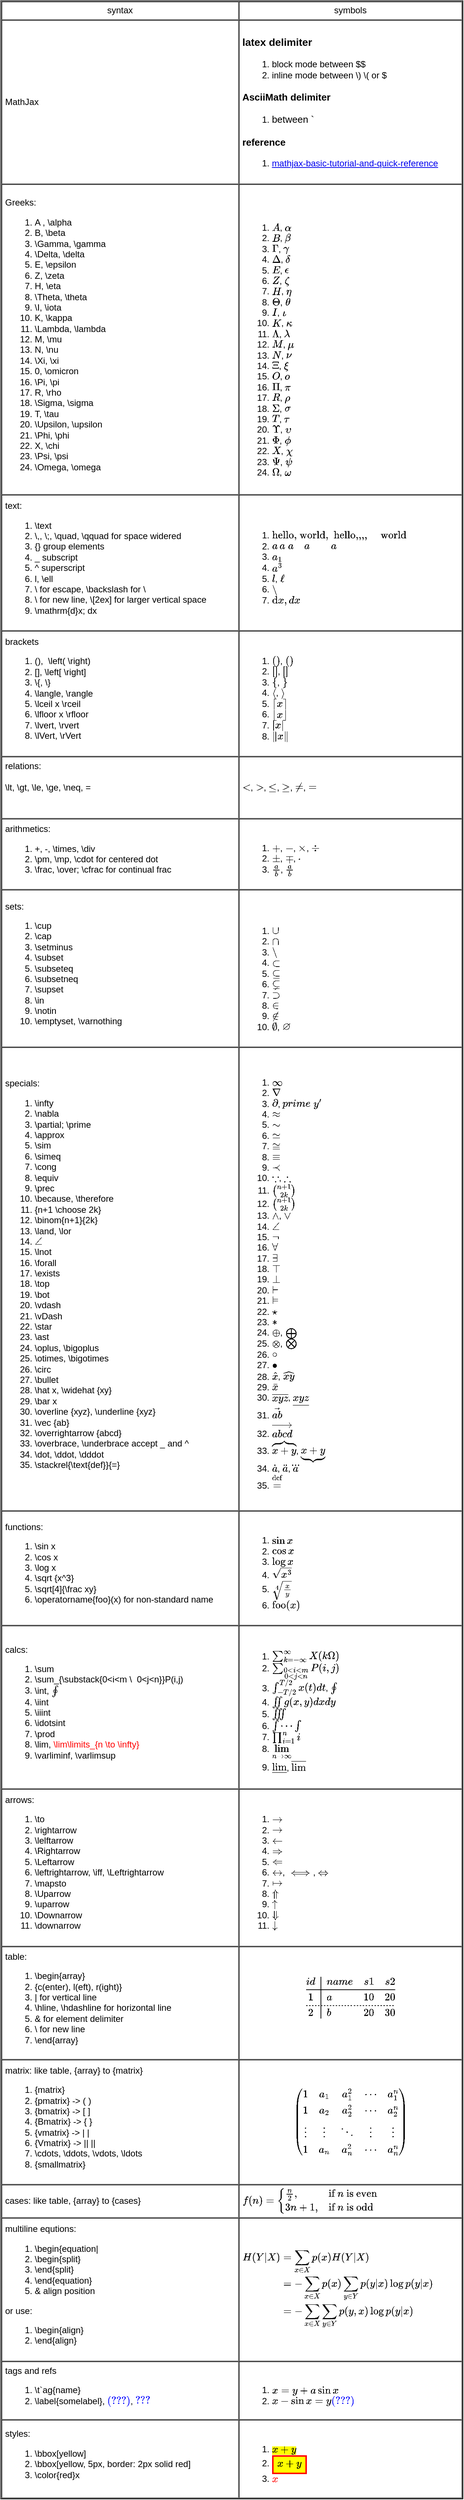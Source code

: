 <mxfile version="13.1.3">
    <diagram id="e1jyXzUk6MKMNf2lq4nU" name="MathJax">
        <mxGraphModel dx="1081" dy="570" grid="0" gridSize="10" guides="1" tooltips="1" connect="1" arrows="1" fold="1" page="1" pageScale="1" pageWidth="827" pageHeight="1169" math="1" shadow="0">
            <root>
                <mxCell id="n3UmtM9tL3a9svDdBCAt-0"/>
                <mxCell id="n3UmtM9tL3a9svDdBCAt-1" parent="n3UmtM9tL3a9svDdBCAt-0"/>
                <mxCell id="n3UmtM9tL3a9svDdBCAt-14" value="&lt;table cellpadding=&quot;4&quot; cellspacing=&quot;0&quot; border=&quot;1&quot; style=&quot;font-size: 1em ; width: 100% ; height: 100%&quot;&gt;&lt;tbody&gt;&lt;tr&gt;&lt;th style=&quot;text-align: center&quot;&gt;&lt;span style=&quot;font-weight: normal&quot;&gt;syntax&lt;/span&gt;&lt;/th&gt;&lt;th style=&quot;text-align: center&quot;&gt;&lt;span style=&quot;font-weight: normal&quot;&gt;symbols&lt;/span&gt;&lt;/th&gt;&lt;/tr&gt;&lt;tr&gt;&lt;td&gt;MathJax&lt;/td&gt;&lt;td&gt;&lt;h3&gt;latex delimiter&lt;/h3&gt;&lt;ol&gt;&lt;li&gt;block mode between&amp;nbsp;$$&lt;/li&gt;&lt;li&gt;inline mode between&amp;nbsp;\) \( or $&lt;/li&gt;&lt;/ol&gt;&lt;h3&gt;&lt;span style=&quot;font-size: 13px&quot;&gt;AsciiMath delimiter&lt;/span&gt;&lt;/h3&gt;&lt;div&gt;&lt;ol&gt;&lt;li&gt;&lt;span style=&quot;font-size: 13px&quot;&gt;between &lt;span&gt;`&lt;/span&gt;&lt;br&gt;&lt;/span&gt;&lt;/li&gt;&lt;/ol&gt;&lt;h3&gt;&lt;span style=&quot;font-size: 13px&quot;&gt;reference&lt;/span&gt;&lt;/h3&gt;&lt;/div&gt;&lt;div&gt;&lt;ol&gt;&lt;li&gt;&lt;a href=&quot;https://math.meta.stackexchange.com/questions/5020/mathjax-basic-tutorial-and-quick-reference&quot;&gt;mathjax-basic-tutorial-and-quick-reference&lt;/a&gt;&lt;/li&gt;&lt;/ol&gt;&lt;/div&gt;&lt;/td&gt;&lt;/tr&gt;&lt;tr&gt;&lt;td&gt;Greeks:&lt;br&gt;&lt;ol&gt;&lt;li&gt;A , \alpha&lt;/li&gt;&lt;li&gt;B, \beta&lt;/li&gt;&lt;li&gt;\Gamma, \gamma&lt;/li&gt;&lt;li&gt;\Delta, \delta&lt;/li&gt;&lt;li&gt;E, \epsilon&lt;/li&gt;&lt;li&gt;Z, \zeta&lt;/li&gt;&lt;li&gt;H, \eta&lt;/li&gt;&lt;li&gt;\Theta, \theta&lt;/li&gt;&lt;li&gt;\I, \iota&lt;/li&gt;&lt;li&gt;K, \kappa&lt;/li&gt;&lt;li&gt;\Lambda, \lambda&lt;/li&gt;&lt;li&gt;M, \mu&lt;/li&gt;&lt;li&gt;N, \nu&lt;/li&gt;&lt;li&gt;\Xi, \xi&lt;/li&gt;&lt;li&gt;0, \omicron&lt;/li&gt;&lt;li&gt;\Pi, \pi&lt;/li&gt;&lt;li&gt;R, \rho&lt;/li&gt;&lt;li&gt;\Sigma, \sigma&lt;/li&gt;&lt;li&gt;T, \tau&lt;/li&gt;&lt;li&gt;\Upsilon, \upsilon&lt;/li&gt;&lt;li&gt;\Phi, \phi&lt;/li&gt;&lt;li&gt;X, \chi&lt;/li&gt;&lt;li&gt;\Psi, \psi&lt;/li&gt;&lt;li&gt;\Omega, \omega&lt;/li&gt;&lt;/ol&gt;&lt;/td&gt;&lt;td&gt;&lt;br&gt;&lt;br&gt;&lt;ol&gt;&lt;li&gt;\(A\), \(\alpha\)&lt;/li&gt;&lt;li&gt;\(B\), \(\beta\)&lt;/li&gt;&lt;li&gt;\(\Gamma\), \(\gamma\)&lt;/li&gt;&lt;li&gt;\(\Delta\), \(\delta\)&lt;/li&gt;&lt;li&gt;\(E\), \(\epsilon\)&lt;/li&gt;&lt;li&gt;\(Z\), \(\zeta\)&lt;/li&gt;&lt;li&gt;\(H\), \(\eta\)&lt;/li&gt;&lt;li&gt;\(\Theta\), \(\theta\)&lt;/li&gt;&lt;li&gt;\(I\), \(\iota\)&lt;/li&gt;&lt;li&gt;\(K\), \(\kappa\)&lt;/li&gt;&lt;li&gt;\(\Lambda\), \(\lambda\)&lt;/li&gt;&lt;li&gt;\(M\), \(\mu\)&lt;/li&gt;&lt;li&gt;\(N\), \(\nu\)&lt;/li&gt;&lt;li&gt;\(\Xi\), \(\xi\)&lt;/li&gt;&lt;li&gt;\(O\), \(\omicron\)&lt;/li&gt;&lt;li&gt;\(\Pi\), \(\pi\)&lt;/li&gt;&lt;li&gt;\(R\), \(\rho\)&lt;/li&gt;&lt;li&gt;\(\Sigma\), \(\sigma\)&lt;/li&gt;&lt;li&gt;\(T\), \(\tau\)&lt;/li&gt;&lt;li&gt;\(\Upsilon\), \(\upsilon\)&lt;/li&gt;&lt;li&gt;\(\Phi\), \(\phi\)&lt;/li&gt;&lt;li&gt;\(X\), \(\chi\)&lt;/li&gt;&lt;li&gt;\(\Psi\), \(\psi\)&lt;/li&gt;&lt;li&gt;\(\Omega\), \(\omega\)&lt;/li&gt;&lt;/ol&gt;&lt;/td&gt;&lt;/tr&gt;&lt;tr&gt;&lt;td&gt;text:&lt;br&gt;&lt;ol&gt;&lt;li&gt;\text&lt;/li&gt;&lt;li&gt;\,, \;, \quad, \qquad for space widered&lt;/li&gt;&lt;li&gt;{} group elements&lt;/li&gt;&lt;li&gt;_ subscript&lt;/li&gt;&lt;li&gt;^ superscript&lt;/li&gt;&lt;li&gt;l, \ell&lt;/li&gt;&lt;li&gt;\ for escape, \backslash for \&lt;/li&gt;&lt;li&gt;\\ for new line, \\[2ex] for larger vertical space&lt;/li&gt;&lt;li&gt;\mathrm{d}x; dx&lt;/li&gt;&lt;/ol&gt;&lt;/td&gt;&lt;td&gt;&lt;br&gt;&lt;ol&gt;&lt;li&gt;\(\text{hello, world,&amp;nbsp; hello,,,,&amp;nbsp; &amp;nbsp; &amp;nbsp;world}\)&lt;/li&gt;&lt;li&gt;\(a\, a\; a\quad a \qquad a\)&lt;/li&gt;&lt;li&gt;\(a_1\)&lt;/li&gt;&lt;li&gt;\(a^3\)&lt;/li&gt;&lt;li&gt;\(l\), \(\ell\)&lt;/li&gt;&lt;li&gt;\(\backslash\)&lt;/li&gt;&lt;li&gt;\(\mathrm{d}x, dx\)&lt;/li&gt;&lt;/ol&gt;&lt;/td&gt;&lt;/tr&gt;&lt;tr&gt;&lt;td&gt;brackets&lt;br&gt;&lt;ol&gt;&lt;li&gt;(),&amp;nbsp; \left( \right)&lt;/li&gt;&lt;li&gt;[], \left[ \right]&lt;/li&gt;&lt;li&gt;\{, \}&lt;/li&gt;&lt;li&gt;\langle, \rangle&lt;/li&gt;&lt;li&gt;\lceil x \rceil&lt;/li&gt;&lt;li&gt;\lfloor x \rfloor&lt;/li&gt;&lt;li&gt;\lvert, \rvert&lt;/li&gt;&lt;li&gt;\lVert, \rVert&lt;/li&gt;&lt;/ol&gt;&lt;/td&gt;&lt;td&gt;&lt;br&gt;&lt;ol&gt;&lt;li&gt;\(()\), \(\left(\right)\)&lt;/li&gt;&lt;li&gt;\([]\), \(\left[ \right]\)&lt;/li&gt;&lt;li&gt;\(\{\), \(\}\)&lt;/li&gt;&lt;li&gt;\(\langle\), \(\rangle\)&lt;/li&gt;&lt;li&gt;\(\lceil x \rceil\)&lt;/li&gt;&lt;li&gt;\(\lfloor x \rfloor\)&lt;/li&gt;&lt;li&gt;\(\lvert x \rvert\)&lt;/li&gt;&lt;li&gt;\(\lVert x \rVert\)&lt;/li&gt;&lt;/ol&gt;&lt;/td&gt;&lt;/tr&gt;&lt;tr&gt;&lt;td&gt;relations:&lt;br&gt;&lt;br&gt;\lt, \gt, \le, \ge, \neq, =&lt;br&gt;&lt;br&gt;&lt;br&gt;&lt;/td&gt;&lt;td&gt;\(\lt\), \(\gt\), \(\le\), \(\ge\), \(\neq\), \(=\)&lt;/td&gt;&lt;/tr&gt;&lt;tr&gt;&lt;td&gt;arithmetics:&lt;ol&gt;&lt;li&gt;+, -, \times, \div&lt;/li&gt;&lt;li&gt;\pm, \mp, \cdot for centered dot&lt;/li&gt;&lt;li&gt;\frac, \over; \cfrac for continual frac&lt;/li&gt;&lt;/ol&gt;&lt;/td&gt;&lt;td&gt;&lt;div&gt;&lt;br&gt;&lt;/div&gt;&lt;ol&gt;&lt;li&gt;\(+\), \(-\), \(\times\), \(\div\)&lt;/li&gt;&lt;li&gt;\(\pm\), \(\mp\), \(\cdot\)&lt;/li&gt;&lt;li&gt;\(\frac ab\), \(a \over b\)&lt;/li&gt;&lt;/ol&gt;&lt;/td&gt;&lt;/tr&gt;&lt;tr&gt;&lt;td&gt;sets:&lt;br&gt;&lt;ol&gt;&lt;li&gt;\cup&lt;/li&gt;&lt;li&gt;\cap&lt;/li&gt;&lt;li&gt;\setminus&lt;/li&gt;&lt;li&gt;\subset&lt;/li&gt;&lt;li&gt;\subseteq&lt;/li&gt;&lt;li&gt;\subsetneq&lt;/li&gt;&lt;li&gt;\supset&lt;/li&gt;&lt;li&gt;\in&lt;/li&gt;&lt;li&gt;\notin&lt;/li&gt;&lt;li&gt;\emptyset, \varnothing&lt;/li&gt;&lt;/ol&gt;&lt;/td&gt;&lt;td&gt;&lt;br&gt;&lt;br&gt;&lt;ol&gt;&lt;li&gt;\(\cup\)&lt;/li&gt;&lt;li&gt;\(\cap\)&lt;/li&gt;&lt;li&gt;\(\setminus\)&lt;/li&gt;&lt;li&gt;\(\subset\)&lt;/li&gt;&lt;li&gt;\(\subseteq\)&lt;/li&gt;&lt;li&gt;\(\subsetneq\)&lt;/li&gt;&lt;li&gt;\(\supset\)&lt;/li&gt;&lt;li&gt;\(\in\)&lt;/li&gt;&lt;li&gt;\(\notin\)&lt;/li&gt;&lt;li&gt;\(\emptyset\), \(\varnothing\)&lt;/li&gt;&lt;/ol&gt;&lt;/td&gt;&lt;/tr&gt;&lt;tr&gt;&lt;td&gt;specials:&lt;br&gt;&lt;ol&gt;&lt;li&gt;\infty&lt;/li&gt;&lt;li&gt;\nabla&lt;/li&gt;&lt;li&gt;\partial; \prime&lt;/li&gt;&lt;li&gt;\approx&lt;/li&gt;&lt;li&gt;\sim&lt;/li&gt;&lt;li&gt;\simeq&lt;/li&gt;&lt;li&gt;\cong&lt;/li&gt;&lt;li&gt;\equiv&lt;/li&gt;&lt;li&gt;\prec&lt;/li&gt;&lt;li&gt;\because, \therefore&lt;/li&gt;&lt;li&gt;{n+1 \choose 2k}&lt;/li&gt;&lt;li&gt;\binom{n+1}{2k}&lt;/li&gt;&lt;li&gt;\land, \lor&lt;/li&gt;&lt;li&gt;\(\angle\)&lt;/li&gt;&lt;li&gt;\lnot&lt;/li&gt;&lt;li&gt;\forall&lt;/li&gt;&lt;li&gt;\exists&lt;/li&gt;&lt;li&gt;\top&lt;/li&gt;&lt;li&gt;\bot&lt;/li&gt;&lt;li&gt;\vdash&lt;/li&gt;&lt;li&gt;\vDash&lt;/li&gt;&lt;li&gt;\star&lt;/li&gt;&lt;li&gt;\ast&lt;/li&gt;&lt;li&gt;\oplus, \bigoplus&lt;/li&gt;&lt;li&gt;\otimes, \bigotimes&lt;/li&gt;&lt;li&gt;\circ&lt;/li&gt;&lt;li&gt;\bullet&lt;/li&gt;&lt;li&gt;\hat x, \widehat {xy}&lt;/li&gt;&lt;li&gt;\bar x&lt;/li&gt;&lt;li&gt;\overline {xyz}, \underline {xyz}&lt;/li&gt;&lt;li&gt;\vec {ab}&lt;/li&gt;&lt;li&gt;\overrightarrow {abcd}&lt;/li&gt;&lt;li&gt;\overbrace, \underbrace accept _ and ^&lt;/li&gt;&lt;li&gt;\dot, \ddot, \dddot&lt;/li&gt;&lt;li&gt;\stackrel{\text{def}}{=}&lt;/li&gt;&lt;/ol&gt;&lt;/td&gt;&lt;td&gt;&lt;br&gt;&lt;ol&gt;&lt;li&gt;\(\infty\)&lt;/li&gt;&lt;li&gt;\(\nabla\)&lt;/li&gt;&lt;li&gt;\(\partial\), \(prime\) \(y^\prime\)&lt;/li&gt;&lt;li&gt;\(\approx\)&lt;/li&gt;&lt;li&gt;\(\sim\)&lt;/li&gt;&lt;li&gt;\(\simeq\)&lt;/li&gt;&lt;li&gt;\(\cong\)&lt;/li&gt;&lt;li&gt;\(\equiv\)&lt;/li&gt;&lt;li&gt;\(\prec\)&lt;/li&gt;&lt;li&gt;\(\because\), \(\therefore\)&lt;/li&gt;&lt;li&gt;\({n+1 \choose 2k}\)&lt;/li&gt;&lt;li&gt;\(\binom{n+1}{2k}\)&lt;/li&gt;&lt;li&gt;\(\land\), \(\lor\)&lt;/li&gt;&lt;li&gt;\(\angle\)&lt;/li&gt;&lt;li&gt;\(\lnot\)&lt;/li&gt;&lt;li&gt;\(\forall\)&lt;/li&gt;&lt;li&gt;\(\exists\)&lt;/li&gt;&lt;li&gt;\(\top\)&lt;/li&gt;&lt;li&gt;\(\bot\)&lt;/li&gt;&lt;li&gt;\(\vdash\)&lt;/li&gt;&lt;li&gt;\(\vDash\)&lt;/li&gt;&lt;li&gt;\(\star\)&lt;/li&gt;&lt;li&gt;\(\ast\)&lt;/li&gt;&lt;li&gt;\(\oplus\), \(\bigoplus\)&lt;/li&gt;&lt;li&gt;\(\otimes\), \(\bigotimes\)&lt;/li&gt;&lt;li&gt;\(\circ\)&lt;/li&gt;&lt;li&gt;\(\bullet\)&lt;/li&gt;&lt;li&gt;\(\hat x\), \(\widehat {xy}\)&lt;/li&gt;&lt;li&gt;\(\bar x\)&lt;/li&gt;&lt;li&gt;\(\overline {xyz}\), \(\underline {xyz}\)&lt;/li&gt;&lt;li&gt;\(\vec {ab}\)&lt;/li&gt;&lt;li&gt;\(\overrightarrow {abcd}\)&lt;/li&gt;&lt;li&gt;\(\overbrace {x+y}\), \(\underbrace {x+y}\)&lt;/li&gt;&lt;li&gt;\(\dot a\), \(\ddot a\), \(\dddot a\)&lt;/li&gt;&lt;li&gt;\(\stackrel{\text{def}}=\)&lt;/li&gt;&lt;/ol&gt;&lt;/td&gt;&lt;/tr&gt;&lt;tr&gt;&lt;td&gt;functions:&lt;br&gt;&lt;ol&gt;&lt;li&gt;\sin x&lt;/li&gt;&lt;li&gt;\cos x&lt;/li&gt;&lt;li&gt;\log x&lt;/li&gt;&lt;li&gt;\sqrt {x^3}&lt;/li&gt;&lt;li&gt;\sqrt[4]{\frac xy}&lt;/li&gt;&lt;li&gt;\operatorname{foo}(x) for non-standard name&lt;/li&gt;&lt;/ol&gt;&lt;/td&gt;&lt;td&gt;&lt;br&gt;&lt;ol&gt;&lt;li&gt;\(\sin x\)&lt;/li&gt;&lt;li&gt;\(\cos x\)&lt;/li&gt;&lt;li&gt;\(\log x\)&lt;/li&gt;&lt;li&gt;\(\sqrt {x^3}\)&lt;/li&gt;&lt;li&gt;\(\sqrt[4]{\frac xy}\)&lt;/li&gt;&lt;li&gt;\(\operatorname{foo}(x)\)&lt;/li&gt;&lt;/ol&gt;&lt;/td&gt;&lt;/tr&gt;&lt;tr&gt;&lt;td&gt;calcs:&lt;br&gt;&lt;ol&gt;&lt;li&gt;\sum&lt;/li&gt;&lt;li&gt;\sum_{\substack{0&amp;lt;i&amp;lt;m \\&amp;nbsp; 0&amp;lt;j&amp;lt;n}}P(i,j)&lt;/li&gt;&lt;li&gt;\int, \(\oint\)&lt;/li&gt;&lt;li&gt;\iint&lt;/li&gt;&lt;li&gt;\iiint&lt;/li&gt;&lt;li&gt;\idotsint&lt;/li&gt;&lt;li&gt;\prod&lt;/li&gt;&lt;li&gt;\lim, &lt;font color=&quot;#ff0000&quot;&gt;\lim\limits_{n \to \infty}&lt;/font&gt;&lt;/li&gt;&lt;li&gt;\varliminf, \varlimsup&lt;/li&gt;&lt;/ol&gt;&lt;/td&gt;&lt;td&gt;&lt;br&gt;&lt;ol&gt;&lt;li&gt;\(\sum_{k=-\infty}^{\infty}X(k\Omega)\)&lt;/li&gt;&lt;li&gt;\(\sum_{\substack{0&amp;lt;i&amp;lt;m \\ 0&amp;lt;j&amp;lt;n}}P(i,j)\)&lt;/li&gt;&lt;li&gt;\(\int_{-T/2}^{T/2}x(t)dt\), \(\oint\)&lt;/li&gt;&lt;li&gt;\(\iint g(x, y)dxdy\)&lt;/li&gt;&lt;li&gt;\(\iiint\)&lt;/li&gt;&lt;li&gt;\(\idotsint\)&lt;/li&gt;&lt;li&gt;\(\prod_{i=1}^{n}i\)&lt;/li&gt;&lt;li&gt;\(\lim\limits_{n \to \infty}\)&lt;/li&gt;&lt;li&gt;\(\varliminf\), \(\varlimsup\)&lt;/li&gt;&lt;/ol&gt;&lt;/td&gt;&lt;/tr&gt;&lt;tr&gt;&lt;td&gt;arrows:&lt;br&gt;&lt;ol&gt;&lt;li&gt;\to&lt;/li&gt;&lt;li&gt;\rightarrow&lt;/li&gt;&lt;li&gt;\lelftarrow&lt;/li&gt;&lt;li&gt;\Rightarrow&lt;/li&gt;&lt;li&gt;\Leftarrow&lt;/li&gt;&lt;li&gt;\leftrightarrow, \iff, \Leftrightarrow&lt;/li&gt;&lt;li&gt;\mapsto&lt;/li&gt;&lt;li&gt;\Uparrow&lt;/li&gt;&lt;li&gt;\uparrow&lt;/li&gt;&lt;li&gt;\Downarrow&lt;/li&gt;&lt;li&gt;\downarrow&lt;/li&gt;&lt;/ol&gt;&lt;/td&gt;&lt;td&gt;&lt;br&gt;&lt;ol&gt;&lt;li&gt;\(\to\)&lt;/li&gt;&lt;li&gt;\(\rightarrow\)&lt;/li&gt;&lt;li&gt;\(\leftarrow\)&lt;/li&gt;&lt;li&gt;\(\Rightarrow\)&lt;/li&gt;&lt;li&gt;\(\Leftarrow\)&lt;/li&gt;&lt;li&gt;\(\leftrightarrow\), \(\iff\), \(\Leftrightarrow\)&lt;/li&gt;&lt;li&gt;\(\mapsto\)&lt;/li&gt;&lt;li&gt;\(\Uparrow\)&lt;/li&gt;&lt;li&gt;\(\uparrow\)&lt;/li&gt;&lt;li&gt;\(\Downarrow\)&lt;/li&gt;&lt;li&gt;\(\downarrow\)&lt;/li&gt;&lt;/ol&gt;&lt;/td&gt;&lt;/tr&gt;&lt;tr&gt;&lt;td&gt;table:&lt;br&gt;&lt;ol&gt;&lt;li&gt;\begin{array}&lt;/li&gt;&lt;li&gt;{c(enter), l(eft), r(ight)}&lt;/li&gt;&lt;li&gt;| for vertical line&lt;/li&gt;&lt;li&gt;\hline, \hdashline for horizontal line&lt;/li&gt;&lt;li&gt;&amp;amp; for element delimiter&lt;/li&gt;&lt;li&gt;\\ for new line&lt;/li&gt;&lt;li&gt;\end{array}&lt;/li&gt;&lt;/ol&gt;&lt;/td&gt;&lt;td&gt;\begin{array}{c|lrr}&lt;br&gt;id &amp;amp; name &amp;amp; s1 &amp;amp; s2\\&lt;br&gt;\hline&lt;br&gt;1 &amp;amp; a &amp;amp; 10 &amp;amp; 20\\&lt;br&gt;\hdashline&lt;br&gt;2 &amp;amp; b &amp;amp; 20 &amp;amp; 30&lt;br&gt;\end{array}&lt;br&gt;&lt;/td&gt;&lt;/tr&gt;&lt;tr&gt;&lt;td&gt;matrix: like table, {array} to {matrix}&lt;br&gt;&lt;ol&gt;&lt;li&gt;{matrix}&lt;/li&gt;&lt;li&gt;{pmatrix} -&amp;gt; ( )&lt;/li&gt;&lt;li&gt;{bmatrix} -&amp;gt; [ ]&lt;/li&gt;&lt;li&gt;{Bmatrix} -&amp;gt; { }&lt;/li&gt;&lt;li&gt;{vmatrix} -&amp;gt; | |&lt;/li&gt;&lt;li&gt;{Vmatrix} -&amp;gt; || ||&lt;/li&gt;&lt;li&gt;\cdots, \ddots, \vdots, \ldots&lt;/li&gt;&lt;li&gt;{smallmatrix}&lt;/li&gt;&lt;/ol&gt;&lt;/td&gt;&lt;td&gt;\begin{pmatrix}&lt;br&gt;1 &amp;amp; a_1 &amp;amp; a_1^2 &amp;amp; \cdots &amp;amp; a_1^n\\&lt;br&gt;1 &amp;amp; a_2 &amp;amp; a_2^2 &amp;amp; \cdots &amp;amp; a_2^n\\&lt;br&gt;\vdots &amp;amp; \vdots &amp;amp; \ddots &amp;amp; \vdots &amp;amp; \vdots\\&lt;br&gt;1 &amp;amp; a_n &amp;amp; a_n^2 &amp;amp; \cdots &amp;amp; a_n^n\\&lt;br&gt;\end{pmatrix}&lt;/td&gt;&lt;/tr&gt;&lt;tr&gt;&lt;td&gt;cases: like table, {array} to {cases}&lt;/td&gt;&lt;td&gt;\(&lt;br&gt;f(n)=\begin{cases}&lt;br&gt;\frac{n}{2}, &amp;amp; \text{if $n$ is even} \\&lt;br&gt;3n+1, &amp;amp; \text{if $n$ is odd}&lt;br&gt;\end{cases}&lt;br&gt;\)&lt;/td&gt;&lt;/tr&gt;&lt;tr&gt;&lt;td&gt;multiline equtions:&lt;br&gt;&lt;ol&gt;&lt;li&gt;\begin{equation|&lt;/li&gt;&lt;li&gt;\begin{split}&lt;/li&gt;&lt;li&gt;\end{split}&lt;/li&gt;&lt;li&gt;\end{equation}&lt;/li&gt;&lt;li&gt;&amp;amp; align position&lt;/li&gt;&lt;/ol&gt;&lt;div&gt;or use:&amp;nbsp;&lt;/div&gt;&lt;div&gt;&lt;ol&gt;&lt;li&gt;\begin{align}&lt;/li&gt;&lt;li&gt;\end{align}&lt;/li&gt;&lt;/ol&gt;&lt;/div&gt;&lt;/td&gt;&lt;td&gt;\(\begin{equation}\begin{split}&lt;br&gt;H(Y|X)&amp;amp;=\sum_{x \in X}p(x)H(Y|X)\\&lt;br&gt;&amp;amp;=-\sum_{x \in X}p(x)\sum_{y \in Y}p(y|x) \log p(y|x)\\&lt;br&gt;&amp;amp;=-\sum_{x \in X}\sum_{y \in Y}p(y, x) \log p(y|x)&lt;br&gt;\end{split}\end{equation}\)&lt;/td&gt;&lt;/tr&gt;&lt;tr&gt;&lt;td&gt;tags and refs&lt;br&gt;&lt;ol&gt;&lt;li&gt;\t`ag{name}&lt;/li&gt;&lt;li&gt;\label{somelabel}, \eqref {somelabel}, \ref {somelabel}&lt;/li&gt;&lt;/ol&gt;&lt;/td&gt;&lt;td&gt;&lt;br&gt;&lt;ol&gt;&lt;li&gt;\(x=y+a \sin x\)&lt;/li&gt;&lt;li&gt;\(x-\sin x=y \eqref{a}\)&lt;/li&gt;&lt;/ol&gt;&lt;/td&gt;&lt;/tr&gt;&lt;tr&gt;&lt;td&gt;styles:&lt;br&gt;&lt;ol&gt;&lt;li&gt;\bbox[yellow]&lt;/li&gt;&lt;li&gt;\bbox[yellow, 5px, border: 2px solid red]&lt;/li&gt;&lt;li&gt;\color{red}x&lt;/li&gt;&lt;/ol&gt;&lt;/td&gt;&lt;td&gt;&lt;br&gt;&lt;ol&gt;&lt;li&gt;\(\bbox[yellow]{x+y}\)&lt;/li&gt;&lt;li&gt;\(\bbox[yellow, 5px, border: 2px solid red]{x+y}\)&lt;/li&gt;&lt;li&gt;\(\color{red}x\)&lt;/li&gt;&lt;/ol&gt;&lt;/td&gt;&lt;/tr&gt;&lt;/tbody&gt;&lt;/table&gt; " style="verticalAlign=top;align=left;overflow=fill;fontSize=12;fontFamily=Helvetica;html=1;rounded=0;labelBackgroundColor=none;fillColor=none;fontStyle=0;arcSize=50;" parent="n3UmtM9tL3a9svDdBCAt-1" vertex="1">
                    <mxGeometry x="70" y="40" width="625" height="3378" as="geometry"/>
                </mxCell>
            </root>
        </mxGraphModel>
    </diagram>
</mxfile>